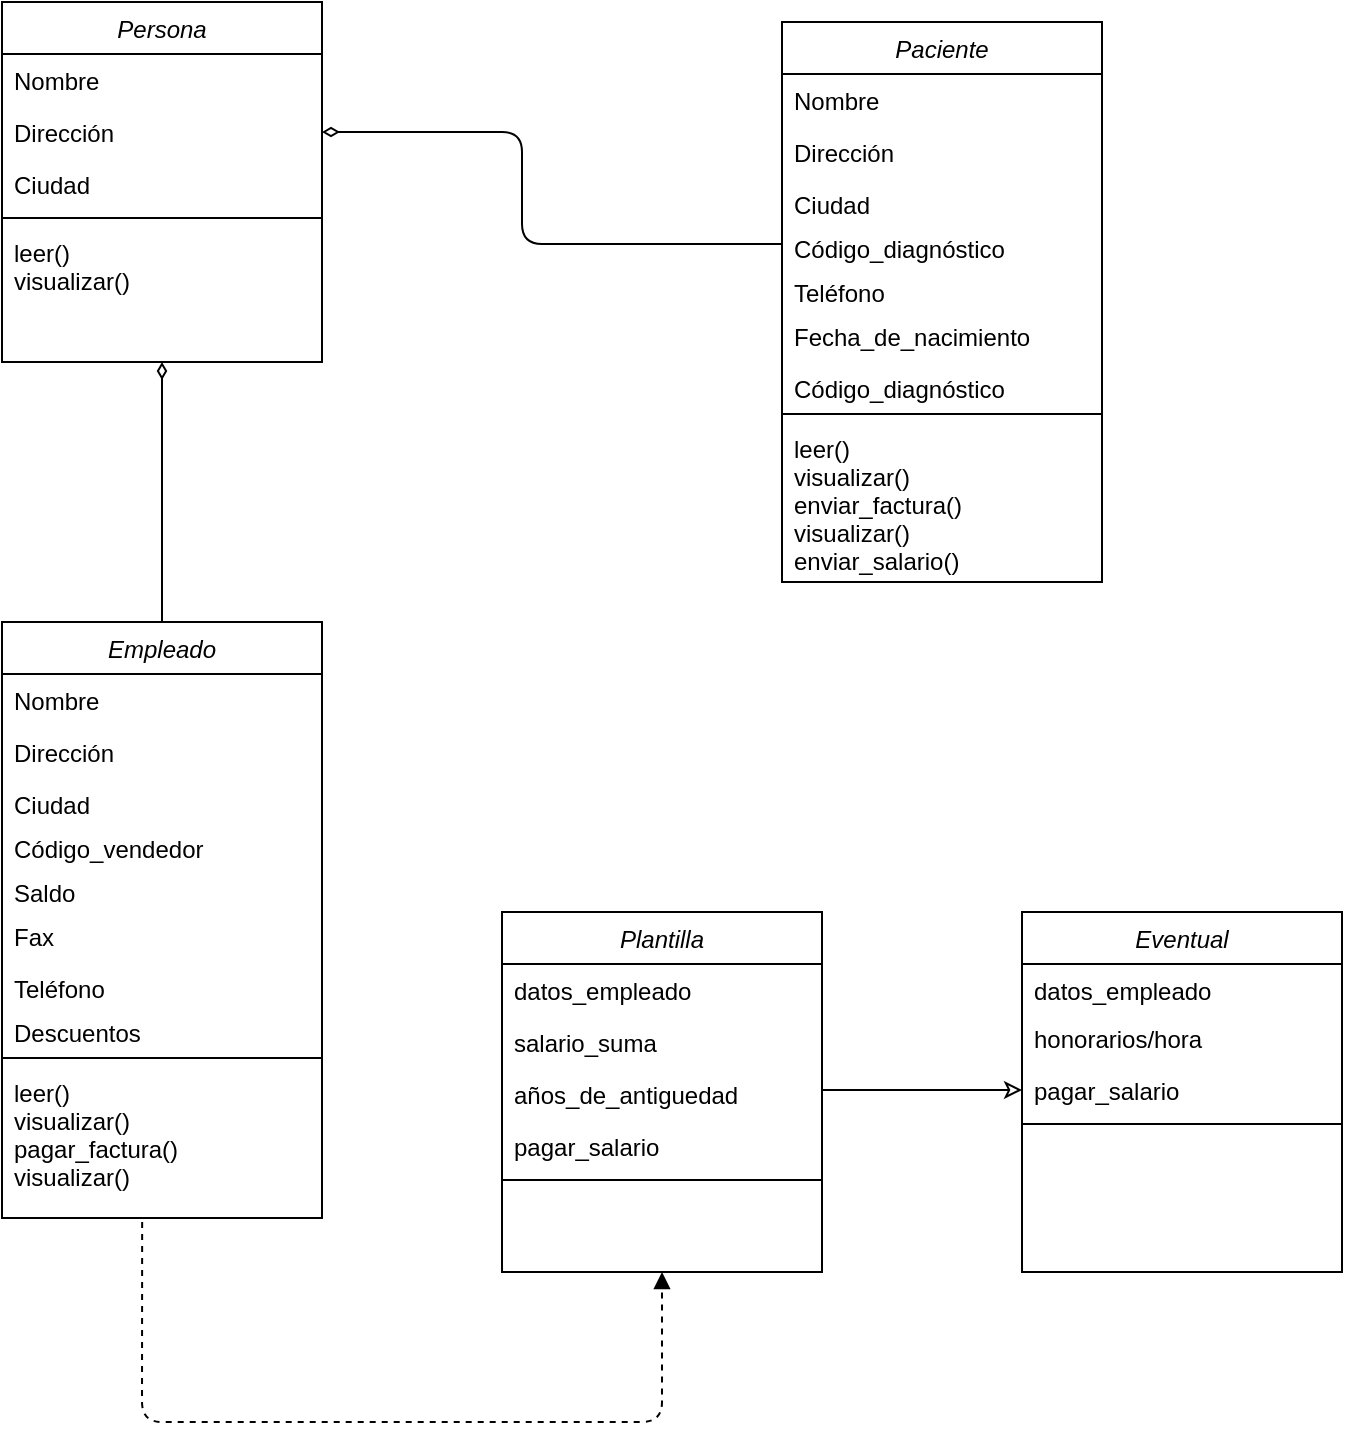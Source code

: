 <mxfile version="13.10.4" type="google"><diagram id="C5RBs43oDa-KdzZeNtuy" name="Page-1"><mxGraphModel dx="1356" dy="799" grid="1" gridSize="10" guides="1" tooltips="1" connect="1" arrows="1" fold="1" page="1" pageScale="1" pageWidth="827" pageHeight="1169" math="0" shadow="0"><root><mxCell id="WIyWlLk6GJQsqaUBKTNV-0"/><mxCell id="WIyWlLk6GJQsqaUBKTNV-1" parent="WIyWlLk6GJQsqaUBKTNV-0"/><mxCell id="zkfFHV4jXpPFQw0GAbJ--0" value="Persona" style="swimlane;fontStyle=2;align=center;verticalAlign=top;childLayout=stackLayout;horizontal=1;startSize=26;horizontalStack=0;resizeParent=1;resizeLast=0;collapsible=1;marginBottom=0;rounded=0;shadow=0;strokeWidth=1;" parent="WIyWlLk6GJQsqaUBKTNV-1" vertex="1"><mxGeometry x="180" y="40" width="160" height="180" as="geometry"><mxRectangle x="230" y="140" width="160" height="26" as="alternateBounds"/></mxGeometry></mxCell><mxCell id="zkfFHV4jXpPFQw0GAbJ--1" value="Nombre" style="text;align=left;verticalAlign=top;spacingLeft=4;spacingRight=4;overflow=hidden;rotatable=0;points=[[0,0.5],[1,0.5]];portConstraint=eastwest;" parent="zkfFHV4jXpPFQw0GAbJ--0" vertex="1"><mxGeometry y="26" width="160" height="26" as="geometry"/></mxCell><mxCell id="zkfFHV4jXpPFQw0GAbJ--2" value="Dirección" style="text;align=left;verticalAlign=top;spacingLeft=4;spacingRight=4;overflow=hidden;rotatable=0;points=[[0,0.5],[1,0.5]];portConstraint=eastwest;rounded=0;shadow=0;html=0;" parent="zkfFHV4jXpPFQw0GAbJ--0" vertex="1"><mxGeometry y="52" width="160" height="26" as="geometry"/></mxCell><mxCell id="zkfFHV4jXpPFQw0GAbJ--3" value="Ciudad" style="text;align=left;verticalAlign=top;spacingLeft=4;spacingRight=4;overflow=hidden;rotatable=0;points=[[0,0.5],[1,0.5]];portConstraint=eastwest;rounded=0;shadow=0;html=0;" parent="zkfFHV4jXpPFQw0GAbJ--0" vertex="1"><mxGeometry y="78" width="160" height="26" as="geometry"/></mxCell><mxCell id="zkfFHV4jXpPFQw0GAbJ--4" value="" style="line;html=1;strokeWidth=1;align=left;verticalAlign=middle;spacingTop=-1;spacingLeft=3;spacingRight=3;rotatable=0;labelPosition=right;points=[];portConstraint=eastwest;" parent="zkfFHV4jXpPFQw0GAbJ--0" vertex="1"><mxGeometry y="104" width="160" height="8" as="geometry"/></mxCell><mxCell id="zkfFHV4jXpPFQw0GAbJ--5" value="leer()&#10;visualizar()" style="text;align=left;verticalAlign=top;spacingLeft=4;spacingRight=4;overflow=hidden;rotatable=0;points=[[0,0.5],[1,0.5]];portConstraint=eastwest;" parent="zkfFHV4jXpPFQw0GAbJ--0" vertex="1"><mxGeometry y="112" width="160" height="68" as="geometry"/></mxCell><mxCell id="Zk76YeL660URAxZU2L4k-0" value="Paciente" style="swimlane;fontStyle=2;align=center;verticalAlign=top;childLayout=stackLayout;horizontal=1;startSize=26;horizontalStack=0;resizeParent=1;resizeLast=0;collapsible=1;marginBottom=0;rounded=0;shadow=0;strokeWidth=1;" vertex="1" parent="WIyWlLk6GJQsqaUBKTNV-1"><mxGeometry x="570" y="50" width="160" height="280" as="geometry"><mxRectangle x="230" y="140" width="160" height="26" as="alternateBounds"/></mxGeometry></mxCell><mxCell id="Zk76YeL660URAxZU2L4k-1" value="Nombre" style="text;align=left;verticalAlign=top;spacingLeft=4;spacingRight=4;overflow=hidden;rotatable=0;points=[[0,0.5],[1,0.5]];portConstraint=eastwest;" vertex="1" parent="Zk76YeL660URAxZU2L4k-0"><mxGeometry y="26" width="160" height="26" as="geometry"/></mxCell><mxCell id="Zk76YeL660URAxZU2L4k-2" value="Dirección" style="text;align=left;verticalAlign=top;spacingLeft=4;spacingRight=4;overflow=hidden;rotatable=0;points=[[0,0.5],[1,0.5]];portConstraint=eastwest;rounded=0;shadow=0;html=0;" vertex="1" parent="Zk76YeL660URAxZU2L4k-0"><mxGeometry y="52" width="160" height="26" as="geometry"/></mxCell><mxCell id="Zk76YeL660URAxZU2L4k-3" value="Ciudad" style="text;align=left;verticalAlign=top;spacingLeft=4;spacingRight=4;overflow=hidden;rotatable=0;points=[[0,0.5],[1,0.5]];portConstraint=eastwest;rounded=0;shadow=0;html=0;" vertex="1" parent="Zk76YeL660URAxZU2L4k-0"><mxGeometry y="78" width="160" height="22" as="geometry"/></mxCell><mxCell id="Zk76YeL660URAxZU2L4k-7" value="Código_diagnóstico" style="text;align=left;verticalAlign=top;spacingLeft=4;spacingRight=4;overflow=hidden;rotatable=0;points=[[0,0.5],[1,0.5]];portConstraint=eastwest;rounded=0;shadow=0;html=0;" vertex="1" parent="Zk76YeL660URAxZU2L4k-0"><mxGeometry y="100" width="160" height="22" as="geometry"/></mxCell><mxCell id="Zk76YeL660URAxZU2L4k-8" value="Teléfono" style="text;align=left;verticalAlign=top;spacingLeft=4;spacingRight=4;overflow=hidden;rotatable=0;points=[[0,0.5],[1,0.5]];portConstraint=eastwest;rounded=0;shadow=0;html=0;" vertex="1" parent="Zk76YeL660URAxZU2L4k-0"><mxGeometry y="122" width="160" height="22" as="geometry"/></mxCell><mxCell id="Zk76YeL660URAxZU2L4k-17" value="Fecha_de_nacimiento" style="text;align=left;verticalAlign=top;spacingLeft=4;spacingRight=4;overflow=hidden;rotatable=0;points=[[0,0.5],[1,0.5]];portConstraint=eastwest;rounded=0;shadow=0;html=0;" vertex="1" parent="Zk76YeL660URAxZU2L4k-0"><mxGeometry y="144" width="160" height="26" as="geometry"/></mxCell><mxCell id="Zk76YeL660URAxZU2L4k-18" value="Código_diagnóstico" style="text;align=left;verticalAlign=top;spacingLeft=4;spacingRight=4;overflow=hidden;rotatable=0;points=[[0,0.5],[1,0.5]];portConstraint=eastwest;rounded=0;shadow=0;html=0;" vertex="1" parent="Zk76YeL660URAxZU2L4k-0"><mxGeometry y="170" width="160" height="22" as="geometry"/></mxCell><mxCell id="Zk76YeL660URAxZU2L4k-4" value="" style="line;html=1;strokeWidth=1;align=left;verticalAlign=middle;spacingTop=-1;spacingLeft=3;spacingRight=3;rotatable=0;labelPosition=right;points=[];portConstraint=eastwest;" vertex="1" parent="Zk76YeL660URAxZU2L4k-0"><mxGeometry y="192" width="160" height="8" as="geometry"/></mxCell><mxCell id="Zk76YeL660URAxZU2L4k-5" value="leer()&#10;visualizar()&#10;enviar_factura()&#10;visualizar()&#10;enviar_salario()&#10;" style="text;align=left;verticalAlign=top;spacingLeft=4;spacingRight=4;overflow=hidden;rotatable=0;points=[[0,0.5],[1,0.5]];portConstraint=eastwest;" vertex="1" parent="Zk76YeL660URAxZU2L4k-0"><mxGeometry y="200" width="160" height="80" as="geometry"/></mxCell><mxCell id="Zk76YeL660URAxZU2L4k-19" value="Empleado" style="swimlane;fontStyle=2;align=center;verticalAlign=top;childLayout=stackLayout;horizontal=1;startSize=26;horizontalStack=0;resizeParent=1;resizeLast=0;collapsible=1;marginBottom=0;rounded=0;shadow=0;strokeWidth=1;" vertex="1" parent="WIyWlLk6GJQsqaUBKTNV-1"><mxGeometry x="180" y="350" width="160" height="298" as="geometry"><mxRectangle x="230" y="140" width="160" height="26" as="alternateBounds"/></mxGeometry></mxCell><mxCell id="Zk76YeL660URAxZU2L4k-20" value="Nombre" style="text;align=left;verticalAlign=top;spacingLeft=4;spacingRight=4;overflow=hidden;rotatable=0;points=[[0,0.5],[1,0.5]];portConstraint=eastwest;" vertex="1" parent="Zk76YeL660URAxZU2L4k-19"><mxGeometry y="26" width="160" height="26" as="geometry"/></mxCell><mxCell id="Zk76YeL660URAxZU2L4k-21" value="Dirección" style="text;align=left;verticalAlign=top;spacingLeft=4;spacingRight=4;overflow=hidden;rotatable=0;points=[[0,0.5],[1,0.5]];portConstraint=eastwest;rounded=0;shadow=0;html=0;" vertex="1" parent="Zk76YeL660URAxZU2L4k-19"><mxGeometry y="52" width="160" height="26" as="geometry"/></mxCell><mxCell id="Zk76YeL660URAxZU2L4k-22" value="Ciudad" style="text;align=left;verticalAlign=top;spacingLeft=4;spacingRight=4;overflow=hidden;rotatable=0;points=[[0,0.5],[1,0.5]];portConstraint=eastwest;rounded=0;shadow=0;html=0;" vertex="1" parent="Zk76YeL660URAxZU2L4k-19"><mxGeometry y="78" width="160" height="22" as="geometry"/></mxCell><mxCell id="Zk76YeL660URAxZU2L4k-23" value="Código_vendedor" style="text;align=left;verticalAlign=top;spacingLeft=4;spacingRight=4;overflow=hidden;rotatable=0;points=[[0,0.5],[1,0.5]];portConstraint=eastwest;rounded=0;shadow=0;html=0;" vertex="1" parent="Zk76YeL660URAxZU2L4k-19"><mxGeometry y="100" width="160" height="22" as="geometry"/></mxCell><mxCell id="Zk76YeL660URAxZU2L4k-24" value="Saldo" style="text;align=left;verticalAlign=top;spacingLeft=4;spacingRight=4;overflow=hidden;rotatable=0;points=[[0,0.5],[1,0.5]];portConstraint=eastwest;rounded=0;shadow=0;html=0;" vertex="1" parent="Zk76YeL660URAxZU2L4k-19"><mxGeometry y="122" width="160" height="22" as="geometry"/></mxCell><mxCell id="Zk76YeL660URAxZU2L4k-25" value="Fax" style="text;align=left;verticalAlign=top;spacingLeft=4;spacingRight=4;overflow=hidden;rotatable=0;points=[[0,0.5],[1,0.5]];portConstraint=eastwest;rounded=0;shadow=0;html=0;" vertex="1" parent="Zk76YeL660URAxZU2L4k-19"><mxGeometry y="144" width="160" height="26" as="geometry"/></mxCell><mxCell id="Zk76YeL660URAxZU2L4k-29" value="Teléfono" style="text;align=left;verticalAlign=top;spacingLeft=4;spacingRight=4;overflow=hidden;rotatable=0;points=[[0,0.5],[1,0.5]];portConstraint=eastwest;rounded=0;shadow=0;html=0;" vertex="1" parent="Zk76YeL660URAxZU2L4k-19"><mxGeometry y="170" width="160" height="22" as="geometry"/></mxCell><mxCell id="Zk76YeL660URAxZU2L4k-26" value="Descuentos" style="text;align=left;verticalAlign=top;spacingLeft=4;spacingRight=4;overflow=hidden;rotatable=0;points=[[0,0.5],[1,0.5]];portConstraint=eastwest;rounded=0;shadow=0;html=0;" vertex="1" parent="Zk76YeL660URAxZU2L4k-19"><mxGeometry y="192" width="160" height="22" as="geometry"/></mxCell><mxCell id="Zk76YeL660URAxZU2L4k-27" value="" style="line;html=1;strokeWidth=1;align=left;verticalAlign=middle;spacingTop=-1;spacingLeft=3;spacingRight=3;rotatable=0;labelPosition=right;points=[];portConstraint=eastwest;" vertex="1" parent="Zk76YeL660URAxZU2L4k-19"><mxGeometry y="214" width="160" height="8" as="geometry"/></mxCell><mxCell id="Zk76YeL660URAxZU2L4k-28" value="leer()&#10;visualizar()&#10;pagar_factura()&#10;visualizar()" style="text;align=left;verticalAlign=top;spacingLeft=4;spacingRight=4;overflow=hidden;rotatable=0;points=[[0,0.5],[1,0.5]];portConstraint=eastwest;" vertex="1" parent="Zk76YeL660URAxZU2L4k-19"><mxGeometry y="222" width="160" height="76" as="geometry"/></mxCell><mxCell id="Zk76YeL660URAxZU2L4k-32" value="Plantilla" style="swimlane;fontStyle=2;align=center;verticalAlign=top;childLayout=stackLayout;horizontal=1;startSize=26;horizontalStack=0;resizeParent=1;resizeLast=0;collapsible=1;marginBottom=0;rounded=0;shadow=0;strokeWidth=1;" vertex="1" parent="WIyWlLk6GJQsqaUBKTNV-1"><mxGeometry x="430" y="495" width="160" height="180" as="geometry"><mxRectangle x="230" y="140" width="160" height="26" as="alternateBounds"/></mxGeometry></mxCell><mxCell id="Zk76YeL660URAxZU2L4k-33" value="datos_empleado" style="text;align=left;verticalAlign=top;spacingLeft=4;spacingRight=4;overflow=hidden;rotatable=0;points=[[0,0.5],[1,0.5]];portConstraint=eastwest;" vertex="1" parent="Zk76YeL660URAxZU2L4k-32"><mxGeometry y="26" width="160" height="26" as="geometry"/></mxCell><mxCell id="Zk76YeL660URAxZU2L4k-34" value="salario_suma" style="text;align=left;verticalAlign=top;spacingLeft=4;spacingRight=4;overflow=hidden;rotatable=0;points=[[0,0.5],[1,0.5]];portConstraint=eastwest;rounded=0;shadow=0;html=0;" vertex="1" parent="Zk76YeL660URAxZU2L4k-32"><mxGeometry y="52" width="160" height="26" as="geometry"/></mxCell><mxCell id="Zk76YeL660URAxZU2L4k-35" value="años_de_antiguedad" style="text;align=left;verticalAlign=top;spacingLeft=4;spacingRight=4;overflow=hidden;rotatable=0;points=[[0,0.5],[1,0.5]];portConstraint=eastwest;rounded=0;shadow=0;html=0;" vertex="1" parent="Zk76YeL660URAxZU2L4k-32"><mxGeometry y="78" width="160" height="26" as="geometry"/></mxCell><mxCell id="Zk76YeL660URAxZU2L4k-44" value="pagar_salario" style="text;align=left;verticalAlign=top;spacingLeft=4;spacingRight=4;overflow=hidden;rotatable=0;points=[[0,0.5],[1,0.5]];portConstraint=eastwest;rounded=0;shadow=0;html=0;" vertex="1" parent="Zk76YeL660URAxZU2L4k-32"><mxGeometry y="104" width="160" height="26" as="geometry"/></mxCell><mxCell id="Zk76YeL660URAxZU2L4k-36" value="" style="line;html=1;strokeWidth=1;align=left;verticalAlign=middle;spacingTop=-1;spacingLeft=3;spacingRight=3;rotatable=0;labelPosition=right;points=[];portConstraint=eastwest;" vertex="1" parent="Zk76YeL660URAxZU2L4k-32"><mxGeometry y="130" width="160" height="8" as="geometry"/></mxCell><mxCell id="Zk76YeL660URAxZU2L4k-45" value="Eventual" style="swimlane;fontStyle=2;align=center;verticalAlign=top;childLayout=stackLayout;horizontal=1;startSize=26;horizontalStack=0;resizeParent=1;resizeLast=0;collapsible=1;marginBottom=0;rounded=0;shadow=0;strokeWidth=1;" vertex="1" parent="WIyWlLk6GJQsqaUBKTNV-1"><mxGeometry x="690" y="495" width="160" height="180" as="geometry"><mxRectangle x="230" y="140" width="160" height="26" as="alternateBounds"/></mxGeometry></mxCell><mxCell id="Zk76YeL660URAxZU2L4k-46" value="datos_empleado" style="text;align=left;verticalAlign=top;spacingLeft=4;spacingRight=4;overflow=hidden;rotatable=0;points=[[0,0.5],[1,0.5]];portConstraint=eastwest;" vertex="1" parent="Zk76YeL660URAxZU2L4k-45"><mxGeometry y="26" width="160" height="24" as="geometry"/></mxCell><mxCell id="Zk76YeL660URAxZU2L4k-47" value="honorarios/hora" style="text;align=left;verticalAlign=top;spacingLeft=4;spacingRight=4;overflow=hidden;rotatable=0;points=[[0,0.5],[1,0.5]];portConstraint=eastwest;rounded=0;shadow=0;html=0;" vertex="1" parent="Zk76YeL660URAxZU2L4k-45"><mxGeometry y="50" width="160" height="26" as="geometry"/></mxCell><mxCell id="Zk76YeL660URAxZU2L4k-49" value="pagar_salario" style="text;align=left;verticalAlign=top;spacingLeft=4;spacingRight=4;overflow=hidden;rotatable=0;points=[[0,0.5],[1,0.5]];portConstraint=eastwest;rounded=0;shadow=0;html=0;" vertex="1" parent="Zk76YeL660URAxZU2L4k-45"><mxGeometry y="76" width="160" height="26" as="geometry"/></mxCell><mxCell id="Zk76YeL660URAxZU2L4k-50" value="" style="line;html=1;strokeWidth=1;align=left;verticalAlign=middle;spacingTop=-1;spacingLeft=3;spacingRight=3;rotatable=0;labelPosition=right;points=[];portConstraint=eastwest;" vertex="1" parent="Zk76YeL660URAxZU2L4k-45"><mxGeometry y="102" width="160" height="8" as="geometry"/></mxCell><mxCell id="Zk76YeL660URAxZU2L4k-58" value="" style="endArrow=diamondThin;html=1;endFill=0;entryX=1;entryY=0.5;entryDx=0;entryDy=0;exitX=0;exitY=0.5;exitDx=0;exitDy=0;" edge="1" parent="WIyWlLk6GJQsqaUBKTNV-1" source="Zk76YeL660URAxZU2L4k-7" target="zkfFHV4jXpPFQw0GAbJ--2"><mxGeometry width="50" height="50" relative="1" as="geometry"><mxPoint x="460" y="140" as="sourcePoint"/><mxPoint x="460" y="270" as="targetPoint"/><Array as="points"><mxPoint x="440" y="161"/><mxPoint x="440" y="105"/></Array></mxGeometry></mxCell><mxCell id="Zk76YeL660URAxZU2L4k-55" value="" style="endArrow=diamondThin;html=1;endFill=0;exitX=0.5;exitY=0;exitDx=0;exitDy=0;" edge="1" parent="WIyWlLk6GJQsqaUBKTNV-1" source="Zk76YeL660URAxZU2L4k-19" target="zkfFHV4jXpPFQw0GAbJ--5"><mxGeometry width="50" height="50" relative="1" as="geometry"><mxPoint x="260" y="221" as="sourcePoint"/><mxPoint x="210" y="260" as="targetPoint"/></mxGeometry></mxCell><mxCell id="Zk76YeL660URAxZU2L4k-59" value="" style="endArrow=classic;html=1;endFill=0;entryX=0;entryY=0.5;entryDx=0;entryDy=0;" edge="1" parent="WIyWlLk6GJQsqaUBKTNV-1" target="Zk76YeL660URAxZU2L4k-49"><mxGeometry width="50" height="50" relative="1" as="geometry"><mxPoint x="590" y="584" as="sourcePoint"/><mxPoint x="630" y="455" as="targetPoint"/></mxGeometry></mxCell><mxCell id="Zk76YeL660URAxZU2L4k-60" value="" style="endArrow=block;html=1;endFill=1;entryX=0.5;entryY=1;entryDx=0;entryDy=0;exitX=0.438;exitY=1.026;exitDx=0;exitDy=0;exitPerimeter=0;dashed=1;" edge="1" parent="WIyWlLk6GJQsqaUBKTNV-1" source="Zk76YeL660URAxZU2L4k-28" target="Zk76YeL660URAxZU2L4k-32"><mxGeometry width="50" height="50" relative="1" as="geometry"><mxPoint x="250" y="660" as="sourcePoint"/><mxPoint x="390" y="700" as="targetPoint"/><Array as="points"><mxPoint x="250" y="750"/><mxPoint x="510" y="750"/></Array></mxGeometry></mxCell></root></mxGraphModel></diagram></mxfile>